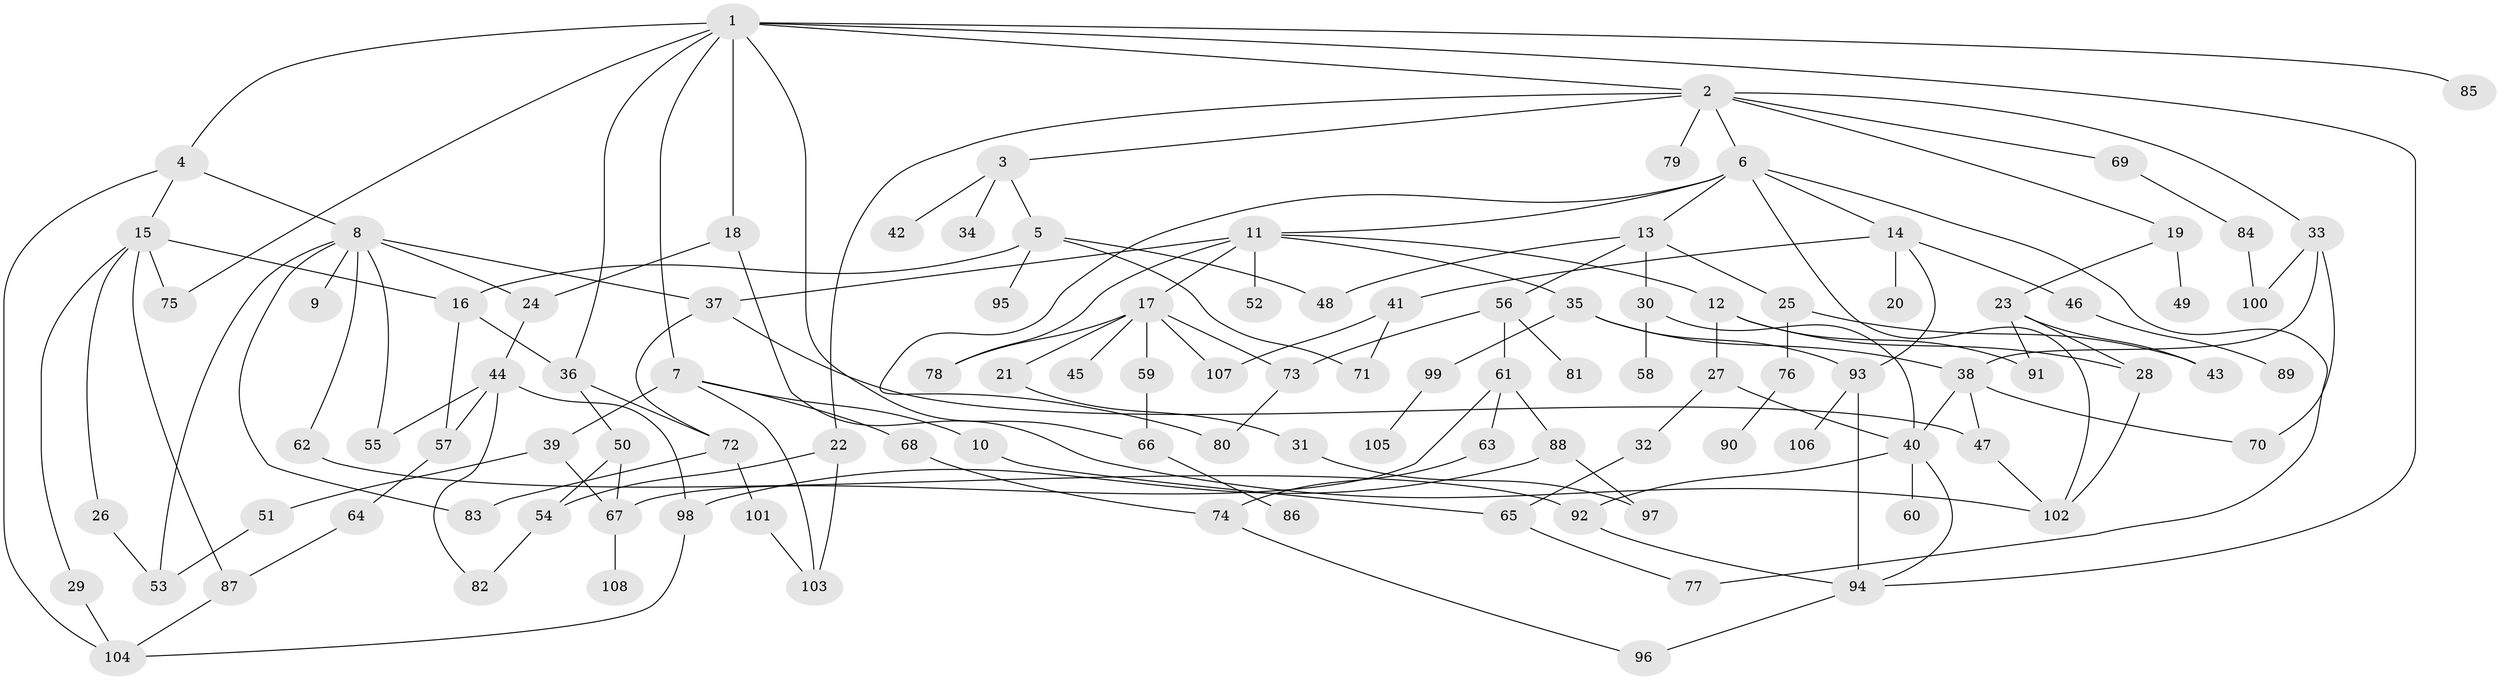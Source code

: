 // coarse degree distribution, {8: 0.014492753623188406, 9: 0.028985507246376812, 3: 0.2463768115942029, 4: 0.07246376811594203, 7: 0.043478260869565216, 12: 0.014492753623188406, 5: 0.10144927536231885, 1: 0.21739130434782608, 6: 0.057971014492753624, 2: 0.2028985507246377}
// Generated by graph-tools (version 1.1) at 2025/23/03/03/25 07:23:34]
// undirected, 108 vertices, 158 edges
graph export_dot {
graph [start="1"]
  node [color=gray90,style=filled];
  1;
  2;
  3;
  4;
  5;
  6;
  7;
  8;
  9;
  10;
  11;
  12;
  13;
  14;
  15;
  16;
  17;
  18;
  19;
  20;
  21;
  22;
  23;
  24;
  25;
  26;
  27;
  28;
  29;
  30;
  31;
  32;
  33;
  34;
  35;
  36;
  37;
  38;
  39;
  40;
  41;
  42;
  43;
  44;
  45;
  46;
  47;
  48;
  49;
  50;
  51;
  52;
  53;
  54;
  55;
  56;
  57;
  58;
  59;
  60;
  61;
  62;
  63;
  64;
  65;
  66;
  67;
  68;
  69;
  70;
  71;
  72;
  73;
  74;
  75;
  76;
  77;
  78;
  79;
  80;
  81;
  82;
  83;
  84;
  85;
  86;
  87;
  88;
  89;
  90;
  91;
  92;
  93;
  94;
  95;
  96;
  97;
  98;
  99;
  100;
  101;
  102;
  103;
  104;
  105;
  106;
  107;
  108;
  1 -- 2;
  1 -- 4;
  1 -- 7;
  1 -- 18;
  1 -- 36;
  1 -- 66;
  1 -- 85;
  1 -- 94;
  1 -- 75;
  2 -- 3;
  2 -- 6;
  2 -- 19;
  2 -- 22;
  2 -- 33;
  2 -- 69;
  2 -- 79;
  3 -- 5;
  3 -- 34;
  3 -- 42;
  4 -- 8;
  4 -- 15;
  4 -- 104;
  5 -- 48;
  5 -- 95;
  5 -- 71;
  5 -- 16;
  6 -- 11;
  6 -- 13;
  6 -- 14;
  6 -- 77;
  6 -- 80;
  6 -- 102;
  7 -- 10;
  7 -- 39;
  7 -- 68;
  7 -- 103;
  8 -- 9;
  8 -- 37;
  8 -- 55;
  8 -- 62;
  8 -- 83;
  8 -- 24;
  8 -- 53;
  10 -- 65;
  11 -- 12;
  11 -- 17;
  11 -- 35;
  11 -- 52;
  11 -- 37;
  11 -- 78;
  12 -- 27;
  12 -- 28;
  12 -- 91;
  13 -- 25;
  13 -- 30;
  13 -- 56;
  13 -- 48;
  14 -- 20;
  14 -- 41;
  14 -- 46;
  14 -- 93;
  15 -- 16;
  15 -- 26;
  15 -- 29;
  15 -- 75;
  15 -- 87;
  16 -- 36;
  16 -- 57;
  17 -- 21;
  17 -- 45;
  17 -- 59;
  17 -- 73;
  17 -- 78;
  17 -- 107;
  18 -- 24;
  18 -- 102;
  19 -- 23;
  19 -- 49;
  21 -- 31;
  22 -- 54;
  22 -- 103;
  23 -- 43;
  23 -- 91;
  23 -- 28;
  24 -- 44;
  25 -- 76;
  25 -- 43;
  26 -- 53;
  27 -- 32;
  27 -- 40;
  28 -- 102;
  29 -- 104;
  30 -- 58;
  30 -- 40;
  31 -- 97;
  32 -- 65;
  33 -- 70;
  33 -- 100;
  33 -- 38;
  35 -- 38;
  35 -- 99;
  35 -- 93;
  36 -- 50;
  36 -- 72;
  37 -- 47;
  37 -- 72;
  38 -- 70;
  38 -- 40;
  38 -- 47;
  39 -- 51;
  39 -- 67;
  40 -- 60;
  40 -- 92;
  40 -- 94;
  41 -- 71;
  41 -- 107;
  44 -- 57;
  44 -- 82;
  44 -- 98;
  44 -- 55;
  46 -- 89;
  47 -- 102;
  50 -- 54;
  50 -- 67;
  51 -- 53;
  54 -- 82;
  56 -- 61;
  56 -- 81;
  56 -- 73;
  57 -- 64;
  59 -- 66;
  61 -- 63;
  61 -- 88;
  61 -- 67;
  62 -- 92;
  63 -- 74;
  64 -- 87;
  65 -- 77;
  66 -- 86;
  67 -- 108;
  68 -- 74;
  69 -- 84;
  72 -- 83;
  72 -- 101;
  73 -- 80;
  74 -- 96;
  76 -- 90;
  84 -- 100;
  87 -- 104;
  88 -- 98;
  88 -- 97;
  92 -- 94;
  93 -- 106;
  93 -- 94;
  94 -- 96;
  98 -- 104;
  99 -- 105;
  101 -- 103;
}
